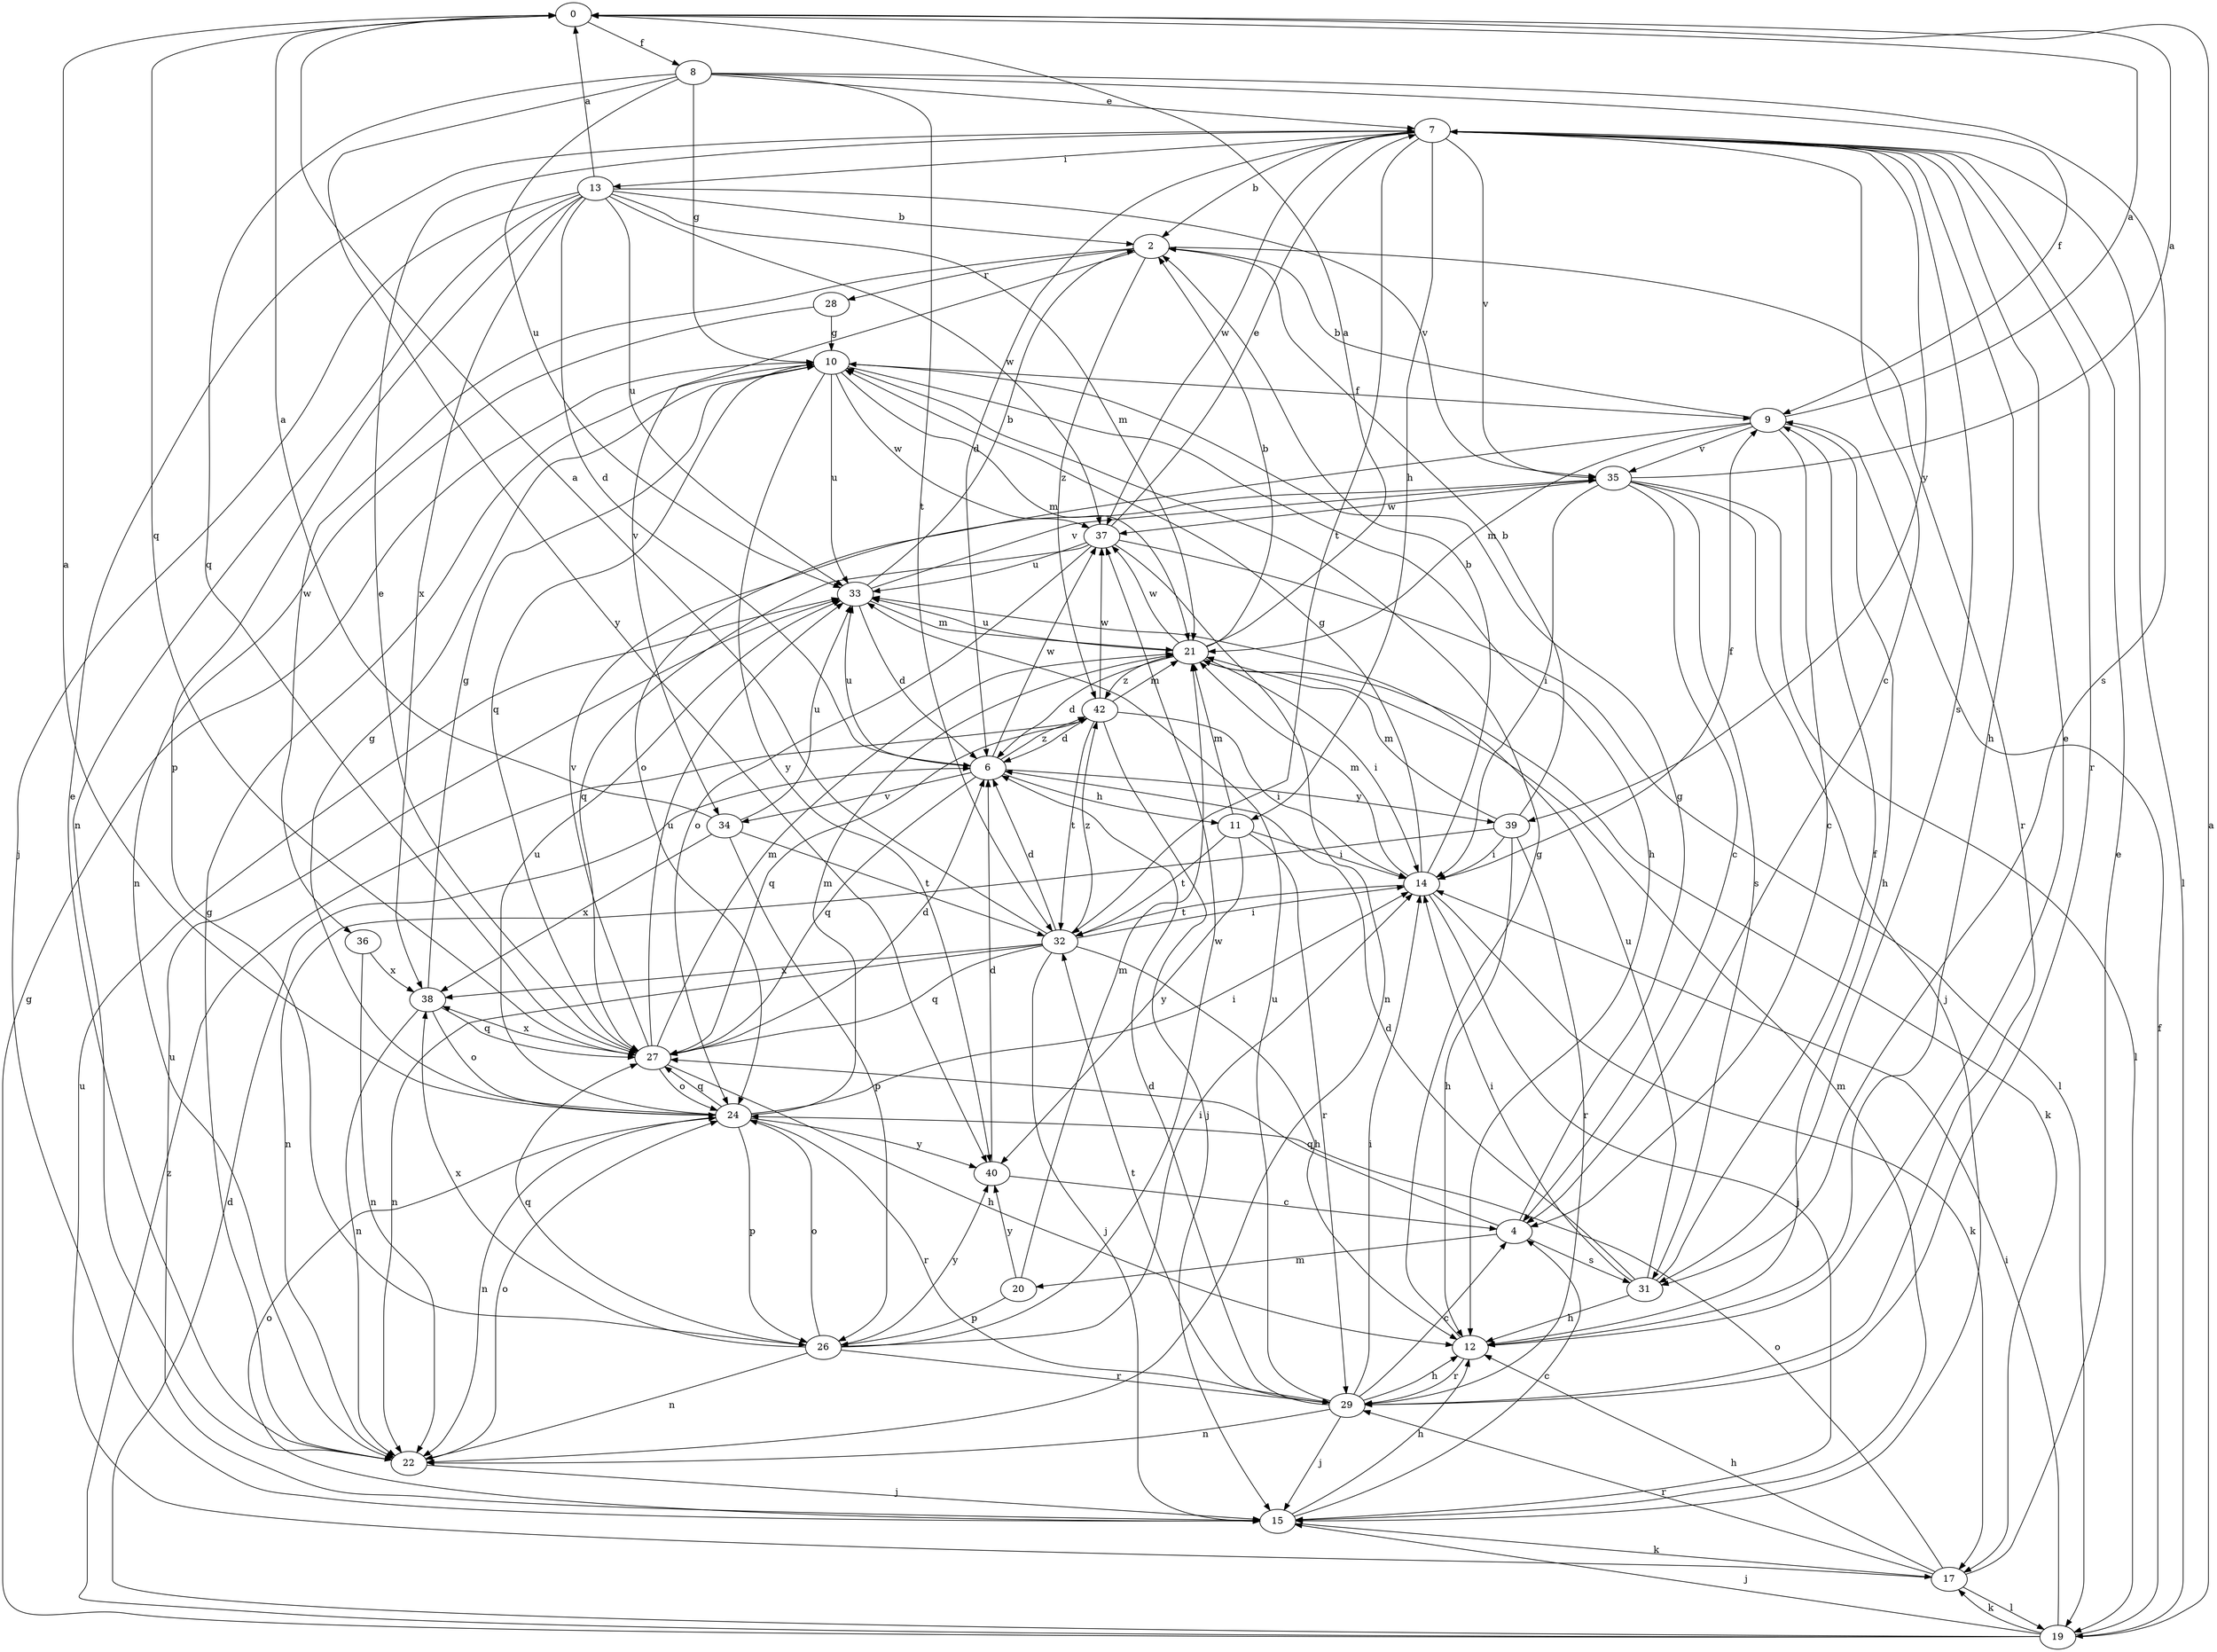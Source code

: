 strict digraph  {
0;
2;
4;
6;
7;
8;
9;
10;
11;
12;
13;
14;
15;
17;
19;
20;
21;
22;
24;
26;
27;
28;
29;
31;
32;
33;
34;
35;
36;
37;
38;
39;
40;
42;
0 -> 8  [label=f];
0 -> 27  [label=q];
2 -> 28  [label=r];
2 -> 29  [label=r];
2 -> 34  [label=v];
2 -> 36  [label=w];
2 -> 42  [label=z];
4 -> 10  [label=g];
4 -> 20  [label=m];
4 -> 27  [label=q];
4 -> 31  [label=s];
6 -> 11  [label=h];
6 -> 27  [label=q];
6 -> 33  [label=u];
6 -> 34  [label=v];
6 -> 37  [label=w];
6 -> 39  [label=y];
6 -> 42  [label=z];
7 -> 2  [label=b];
7 -> 4  [label=c];
7 -> 6  [label=d];
7 -> 11  [label=h];
7 -> 12  [label=h];
7 -> 13  [label=i];
7 -> 19  [label=l];
7 -> 29  [label=r];
7 -> 31  [label=s];
7 -> 32  [label=t];
7 -> 35  [label=v];
7 -> 37  [label=w];
7 -> 39  [label=y];
8 -> 7  [label=e];
8 -> 9  [label=f];
8 -> 10  [label=g];
8 -> 27  [label=q];
8 -> 31  [label=s];
8 -> 32  [label=t];
8 -> 33  [label=u];
8 -> 40  [label=y];
9 -> 0  [label=a];
9 -> 2  [label=b];
9 -> 4  [label=c];
9 -> 12  [label=h];
9 -> 21  [label=m];
9 -> 24  [label=o];
9 -> 35  [label=v];
10 -> 9  [label=f];
10 -> 12  [label=h];
10 -> 21  [label=m];
10 -> 27  [label=q];
10 -> 33  [label=u];
10 -> 37  [label=w];
10 -> 40  [label=y];
11 -> 14  [label=i];
11 -> 21  [label=m];
11 -> 29  [label=r];
11 -> 32  [label=t];
11 -> 40  [label=y];
12 -> 7  [label=e];
12 -> 10  [label=g];
12 -> 29  [label=r];
13 -> 0  [label=a];
13 -> 2  [label=b];
13 -> 6  [label=d];
13 -> 15  [label=j];
13 -> 21  [label=m];
13 -> 22  [label=n];
13 -> 26  [label=p];
13 -> 33  [label=u];
13 -> 35  [label=v];
13 -> 37  [label=w];
13 -> 38  [label=x];
14 -> 2  [label=b];
14 -> 9  [label=f];
14 -> 10  [label=g];
14 -> 15  [label=j];
14 -> 17  [label=k];
14 -> 21  [label=m];
14 -> 32  [label=t];
15 -> 4  [label=c];
15 -> 12  [label=h];
15 -> 17  [label=k];
15 -> 21  [label=m];
15 -> 24  [label=o];
15 -> 33  [label=u];
17 -> 7  [label=e];
17 -> 12  [label=h];
17 -> 19  [label=l];
17 -> 24  [label=o];
17 -> 29  [label=r];
17 -> 33  [label=u];
19 -> 0  [label=a];
19 -> 6  [label=d];
19 -> 9  [label=f];
19 -> 10  [label=g];
19 -> 14  [label=i];
19 -> 15  [label=j];
19 -> 17  [label=k];
19 -> 42  [label=z];
20 -> 21  [label=m];
20 -> 26  [label=p];
20 -> 40  [label=y];
21 -> 0  [label=a];
21 -> 2  [label=b];
21 -> 6  [label=d];
21 -> 14  [label=i];
21 -> 17  [label=k];
21 -> 33  [label=u];
21 -> 37  [label=w];
21 -> 42  [label=z];
22 -> 7  [label=e];
22 -> 10  [label=g];
22 -> 15  [label=j];
22 -> 24  [label=o];
24 -> 0  [label=a];
24 -> 10  [label=g];
24 -> 14  [label=i];
24 -> 21  [label=m];
24 -> 22  [label=n];
24 -> 26  [label=p];
24 -> 27  [label=q];
24 -> 29  [label=r];
24 -> 33  [label=u];
24 -> 40  [label=y];
26 -> 14  [label=i];
26 -> 22  [label=n];
26 -> 24  [label=o];
26 -> 27  [label=q];
26 -> 29  [label=r];
26 -> 37  [label=w];
26 -> 38  [label=x];
26 -> 40  [label=y];
27 -> 6  [label=d];
27 -> 7  [label=e];
27 -> 12  [label=h];
27 -> 21  [label=m];
27 -> 24  [label=o];
27 -> 33  [label=u];
27 -> 35  [label=v];
27 -> 38  [label=x];
28 -> 10  [label=g];
28 -> 22  [label=n];
29 -> 4  [label=c];
29 -> 6  [label=d];
29 -> 12  [label=h];
29 -> 14  [label=i];
29 -> 15  [label=j];
29 -> 22  [label=n];
29 -> 32  [label=t];
29 -> 33  [label=u];
31 -> 6  [label=d];
31 -> 9  [label=f];
31 -> 12  [label=h];
31 -> 14  [label=i];
31 -> 33  [label=u];
32 -> 0  [label=a];
32 -> 6  [label=d];
32 -> 12  [label=h];
32 -> 14  [label=i];
32 -> 15  [label=j];
32 -> 22  [label=n];
32 -> 27  [label=q];
32 -> 38  [label=x];
32 -> 42  [label=z];
33 -> 2  [label=b];
33 -> 6  [label=d];
33 -> 21  [label=m];
33 -> 35  [label=v];
34 -> 0  [label=a];
34 -> 26  [label=p];
34 -> 32  [label=t];
34 -> 33  [label=u];
34 -> 38  [label=x];
35 -> 0  [label=a];
35 -> 4  [label=c];
35 -> 14  [label=i];
35 -> 15  [label=j];
35 -> 19  [label=l];
35 -> 31  [label=s];
35 -> 37  [label=w];
36 -> 22  [label=n];
36 -> 38  [label=x];
37 -> 7  [label=e];
37 -> 19  [label=l];
37 -> 22  [label=n];
37 -> 24  [label=o];
37 -> 27  [label=q];
37 -> 33  [label=u];
38 -> 10  [label=g];
38 -> 22  [label=n];
38 -> 24  [label=o];
38 -> 27  [label=q];
39 -> 2  [label=b];
39 -> 12  [label=h];
39 -> 14  [label=i];
39 -> 21  [label=m];
39 -> 22  [label=n];
39 -> 29  [label=r];
40 -> 4  [label=c];
40 -> 6  [label=d];
42 -> 6  [label=d];
42 -> 14  [label=i];
42 -> 15  [label=j];
42 -> 21  [label=m];
42 -> 27  [label=q];
42 -> 32  [label=t];
42 -> 37  [label=w];
}
